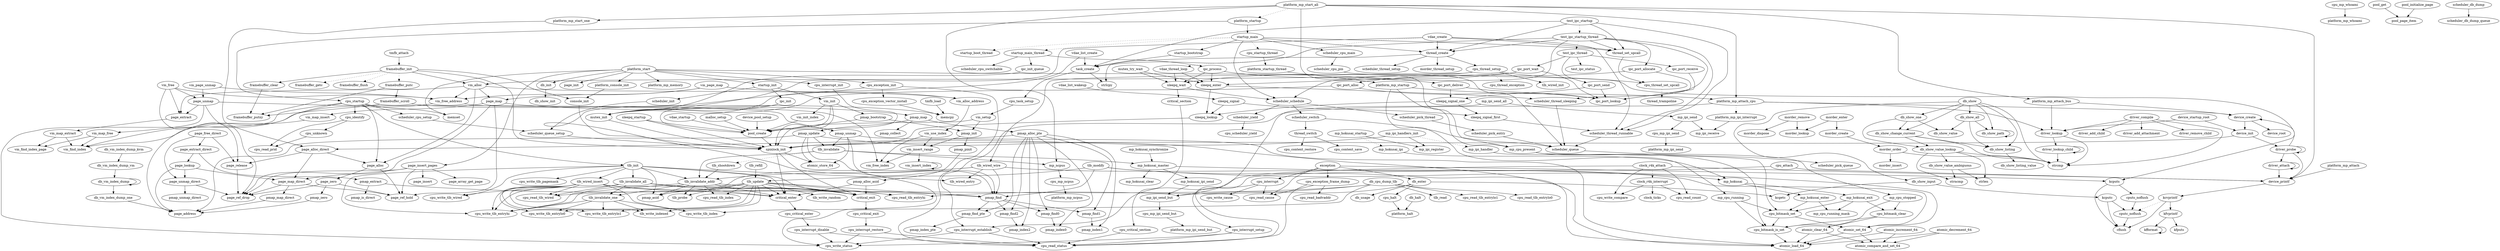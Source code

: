 digraph callgraph {
"pmap_zero" -> "page_address" [style=solid];
"kfformat" -> "kfformat" [style=solid];
"vm_init_index" -> "pool_create" [style=solid];
"db_show_one" -> "db_show_change_current" [style=solid];
"db_show_one" -> "db_show_value" [style=solid];
"db_show_one" -> "db_show_value_lookup" [style=solid];
"platform_console_init" -> "console_init" [style=solid];
"db_vm_index_dump_one" -> "page_address" [style=solid];
"page_insert_pages" -> "page_ref_drop" [style=solid];
"page_insert_pages" -> "page_ref_hold" [style=solid];
"page_insert_pages" -> "page_insert" [style=solid];
"page_insert_pages" -> "page_array_get_page" [style=solid];
"page_insert_pages" -> "page_map_direct" [style=solid];
"driver_lookup_child" -> "driver_lookup_child" [style=solid];
"driver_lookup_child" -> "strcmp" [style=solid];
"framebuffer_putc" -> "framebuffer_scroll" [style=solid];
"framebuffer_putc" -> "framebuffer_putxy" [style=solid];
"cpu_exception_init" -> "cpu_exception_vector_install" [style=solid];
"cpu_exception_init" -> "cpu_read_status" [style=solid];
"cpu_exception_init" -> "cpu_write_status" [style=solid];
"page_free_direct" -> "page_release" [style=solid];
"page_free_direct" -> "page_extract_direct" [style=solid];
"page_free_direct" -> "page_unmap_direct" [style=solid];
"cpu_mp_ipi_send" -> "platform_mp_ipi_send" [style=solid];
"kcputs" -> "cflush" [style=solid];
"kcputs" -> "cputs_noflush" [style=solid];
"page_map_direct" -> "page_ref_drop" [style=solid];
"page_map_direct" -> "page_ref_hold" [style=solid];
"page_map_direct" -> "pmap_map_direct" [style=solid];
"pool_create" -> "spinlock_init" [style=solid];
"vm_map_insert" -> "vm_find_index" [style=solid];
"platform_mp_startup" -> "mp_cpu_present" [style=solid];
"platform_mp_startup" -> "mp_cpu_running" [style=solid];
"platform_mp_startup" -> "platform_mp_attach_cpu" [style=solid];
"mp_hokusai_startup" -> "mp_hokusai_ipi" [style=dotted];
"mp_hokusai_startup" -> "mp_ipi_register" [style=solid];
"page_lookup" -> "page_address" [style=solid];
"page_lookup" -> "page_unmap_direct" [style=solid];
"page_lookup" -> "page_map_direct" [style=solid];
"page_extract" -> "vm_map_extract" [style=solid];
"scheduler_pick_entry" -> "scheduler_queue" [style=solid];
"pmap_map" -> "pmap_alloc_pte" [style=solid];
"pmap_map" -> "pmap_update" [style=solid];
"pmap_map" -> "pmap_collect" [style=solid];
"scheduler_cpu_setup" -> "scheduler_queue_setup" [style=solid];
"vm_setup" -> "spinlock_init" [style=solid];
"vm_setup" -> "pmap_init" [style=solid];
"cputc_noflush" -> "cflush" [style=solid];
"tmfb_load" -> "memcpy" [style=solid];
"pmap_alloc_asid" -> "critical_exit" [style=solid];
"pmap_alloc_asid" -> "critical_enter" [style=solid];
"mp_hokusai_ipi_send" -> "mp_ipi_send_but" [style=solid];
"morder_create" -> "morder_order" [style=solid];
"sleepq_signal_one" -> "sleepq_lookup" [style=solid];
"sleepq_signal_one" -> "sleepq_signal_first" [style=solid];
"tlb_init" -> "cpu_write_tlb_entryhi" [style=solid];
"tlb_init" -> "tlb_invalidate_all" [style=solid];
"tlb_init" -> "tlb_wired_entry" [style=solid];
"tlb_init" -> "pmap_asid" [style=solid];
"tlb_init" -> "cpu_write_tlb_wired" [style=solid];
"tlb_init" -> "tlb_wired_insert" [style=solid];
"tlb_init" -> "cpu_write_tlb_pagemask" [style=solid];
"tlb_init" -> "tlb_invalidate_addr" [style=solid];
"tlb_init" -> "critical_exit" [style=solid];
"tlb_init" -> "critical_enter" [style=solid];
"vm_page_map" -> "vm_free_address" [style=solid];
"vm_page_map" -> "vm_alloc_address" [style=solid];
"vm_page_map" -> "page_map" [style=solid];
"thread_switch" -> "cpu_context_restore" [style=solid];
"thread_switch" -> "cpu_context_save" [style=solid];
"critical_enter" -> "cpu_critical_enter" [style=solid];
"tlb_modify" -> "pmap_find" [style=solid];
"tlb_modify" -> "atomic_set_64" [style=solid];
"tlb_modify" -> "tlb_update" [style=solid];
"tlb_modify" -> "atomic_load_64" [style=solid];
"pmap_update" -> "pmap_find" [style=solid];
"pmap_update" -> "page_address" [style=solid];
"pmap_update" -> "atomic_load_64" [style=solid];
"pmap_update" -> "tlb_invalidate" [style=solid];
"pmap_update" -> "atomic_store_64" [style=solid];
"scheduler_switch" -> "scheduler_queue" [style=solid];
"scheduler_switch" -> "thread_switch" [style=solid];
"page_alloc_direct" -> "page_release" [style=solid];
"page_alloc_direct" -> "page_alloc" [style=solid];
"page_alloc_direct" -> "page_map_direct" [style=solid];
"mutex_init" -> "spinlock_init" [style=solid];
"vm_page_unmap" -> "vm_free_address" [style=solid];
"vm_page_unmap" -> "page_unmap" [style=solid];
"cpu_critical_section" -> "cpu_read_status" [style=solid];
"mp_cpu_present" -> "cpu_bitmask_set" [style=solid];
"mp_cpu_present" -> "cpu_bitmask_is_set" [style=solid];
"platform_start" -> "page_init" [style=solid];
"platform_start" -> "db_init" [style=solid];
"platform_start" -> "startup_init" [style=solid];
"platform_start" -> "cpu_interrupt_init" [style=solid];
"platform_start" -> "platform_console_init" [style=solid];
"platform_start" -> "memset" [style=solid];
"platform_start" -> "page_insert_pages" [style=solid];
"platform_start" -> "cpu_exception_init" [style=solid];
"platform_start" -> "kcputs" [style=solid];
"platform_start" -> "platform_mp_memory" [style=solid];
"tlb_shootdown" -> "tlb_invalidate_addr" [style=solid];
"vdae_create" -> "scheduler_thread_runnable" [style=solid];
"vdae_create" -> "thread_create" [style=solid];
"vdae_create" -> "thread_set_upcall" [style=solid];
"vdae_create" -> "mutex_init" [style=solid];
"vdae_create" -> "vdae_thread_loop" [style=dotted];
"platform_mp_start_all" -> "device_printf" [style=solid];
"platform_mp_start_all" -> "mp_ncpus" [style=solid];
"platform_mp_start_all" -> "platform_startup" [style=dotted];
"platform_mp_start_all" -> "platform_mp_start_one" [style=solid];
"platform_mp_start_all" -> "mp_cpu_present" [style=solid];
"platform_mp_start_all" -> "platform_mp_attach_cpu" [style=solid];
"platform_mp_start_all" -> "platform_mp_attach_bus" [style=solid];
"driver_compile" -> "driver_add_child" [style=solid];
"driver_compile" -> "driver_lookup" [style=solid];
"driver_compile" -> "driver_add_attachment" [style=solid];
"driver_compile" -> "strcmp" [style=solid];
"driver_compile" -> "driver_remove_child" [style=solid];
"cpu_interrupt_establish" -> "cpu_write_status" [style=solid];
"cpu_interrupt_establish" -> "cpu_read_status" [style=solid];
"vdae_list_wakeup" -> "sleepq_signal" [style=solid];
"kcputc" -> "cflush" [style=solid];
"kcputc" -> "cputc_noflush" [style=solid];
"morder_remove" -> "morder_dispose" [style=solid];
"morder_remove" -> "morder_lookup" [style=solid];
"device_printf" -> "kcvprintf" [style=solid];
"vm_insert_index" -> "vm_insert_index" [style=solid];
"mp_cpu_running" -> "cpu_bitmask_is_set" [style=solid];
"mp_cpu_running" -> "cpu_bitmask_set" [style=solid];
"framebuffer_scroll" -> "memcpy" [style=solid];
"framebuffer_scroll" -> "framebuffer_putxy" [style=solid];
"driver_lookup" -> "driver_lookup_child" [style=solid];
"driver_lookup" -> "strcmp" [style=solid];
"db_show_value_lookup" -> "strlen" [style=solid];
"db_show_value_lookup" -> "strcmp" [style=solid];
"db_show_value_lookup" -> "db_show_value_ambiguous" [style=solid];
"db_show_value_lookup" -> "strncmp" [style=solid];
"test_ipc_startup" -> "scheduler_thread_runnable" [style=solid];
"test_ipc_startup" -> "thread_create" [style=solid];
"test_ipc_startup" -> "thread_set_upcall" [style=solid];
"test_ipc_startup" -> "task_create" [style=solid];
"test_ipc_startup" -> "test_ipc_startup_thread" [style=dotted];
"platform_mp_attach_cpu" -> "platform_mp_ipi_interrupt" [style=dotted];
"platform_mp_attach_cpu" -> "cpu_interrupt_establish" [style=solid];
"platform_mp_attach_cpu" -> "device_create" [style=solid];
"platform_mp_attach_cpu" -> "driver_lookup" [style=solid];
"mp_ipi_handler" -> "mp_cpu_stopped" [style=solid];
"page_alloc" -> "page_zero" [style=solid];
"page_alloc" -> "page_ref_hold" [style=solid];
"device_create" -> "device_root" [style=solid];
"device_create" -> "device_init" [style=solid];
"morder_enter" -> "morder_create" [style=solid];
"morder_enter" -> "morder_lookup" [style=solid];
"atomic_decrement_64" -> "atomic_load_64" [style=solid];
"atomic_decrement_64" -> "atomic_compare_and_set_64" [style=solid];
"vm_free" -> "vm_free_address" [style=solid];
"vm_free" -> "page_release" [style=solid];
"vm_free" -> "page_unmap" [style=solid];
"vm_free" -> "page_extract" [style=solid];
"page_extract_direct" -> "pmap_extract" [style=solid];
"page_extract_direct" -> "page_lookup" [style=solid];
"cpu_critical_exit" -> "cpu_interrupt_restore" [style=solid];
"vdae_list_create" -> "task_create" [style=solid];
"vdae_list_create" -> "mutex_init" [style=solid];
"vdae_startup" -> "pool_create" [style=solid];
"critical_section" -> "cpu_critical_section" [style=solid];
"cpu_bitmask_set" -> "cpu_bitmask_is_set" [style=solid];
"cpu_bitmask_set" -> "atomic_set_64" [style=solid];
"pmap_init" -> "vm_insert_range" [style=solid];
"pmap_init" -> "pmap_pinit" [style=solid];
"scheduler_pick_thread" -> "scheduler_pick_entry" [style=solid];
"pmap_find2" -> "pmap_index2" [style=solid];
"cpu_bitmask_is_set" -> "atomic_load_64" [style=solid];
"tlb_wired_insert" -> "cpu_write_tlb_entryhi" [style=solid];
"tlb_wired_insert" -> "cpu_read_tlb_wired" [style=solid];
"tlb_wired_insert" -> "cpu_write_tlb_wired" [style=solid];
"tlb_wired_insert" -> "cpu_write_tlb_entrylo1" [style=solid];
"tlb_wired_insert" -> "tlb_write_indexed" [style=solid];
"tlb_wired_insert" -> "critical_enter" [style=solid];
"tlb_wired_insert" -> "critical_exit" [style=solid];
"tlb_wired_insert" -> "cpu_write_tlb_index" [style=solid];
"tlb_wired_insert" -> "cpu_write_tlb_entrylo0" [style=solid];
"db_show_change_current" -> "db_show_value_lookup" [style=solid];
"db_show_change_current" -> "db_show_listing" [style=solid];
"db_show_change_current" -> "strcmp" [style=solid];
"mp_ipi_handlers_init" -> "mp_ipi_handler" [style=dotted];
"mp_ipi_handlers_init" -> "spinlock_init" [style=solid];
"mp_ipi_handlers_init" -> "mp_ipi_register" [style=solid];
"morder_order" -> "strcmp" [style=solid];
"morder_order" -> "morder_insert" [style=solid];
"scheduler_queue" -> "scheduler_pick_queue" [style=solid];
"ipc_init" -> "mutex_init" [style=solid];
"ipc_init" -> "pool_create" [style=solid];
"tlb_invalidate_addr" -> "cpu_write_tlb_entryhi" [style=solid];
"tlb_invalidate_addr" -> "tlb_probe" [style=solid];
"tlb_invalidate_addr" -> "critical_exit" [style=solid];
"tlb_invalidate_addr" -> "cpu_read_tlb_index" [style=solid];
"tlb_invalidate_addr" -> "critical_enter" [style=solid];
"tlb_invalidate_addr" -> "tlb_invalidate_one" [style=solid];
"tlb_invalidate_addr" -> "pmap_asid" [style=solid];
"pmap_pinit" -> "pmap_alloc_asid" [style=solid];
"scheduler_queue_setup" -> "spinlock_init" [style=solid];
"vm_alloc" -> "vm_free_address" [style=solid];
"vm_alloc" -> "page_alloc" [style=solid];
"vm_alloc" -> "page_extract" [style=solid];
"vm_alloc" -> "vm_alloc_address" [style=solid];
"vm_alloc" -> "page_map" [style=solid];
"cpu_interrupt" -> "cpu_read_status" [style=solid];
"cpu_interrupt" -> "cpu_read_cause" [style=solid];
"cpu_interrupt" -> "cpu_write_cause" [style=solid];
"mp_ncpus" -> "cpu_mp_ncpus" [style=solid];
"atomic_increment_64" -> "atomic_load_64" [style=solid];
"atomic_increment_64" -> "atomic_compare_and_set_64" [style=solid];
"tlb_invalidate_one" -> "cpu_write_tlb_entryhi" [style=solid];
"tlb_invalidate_one" -> "cpu_write_tlb_entrylo1" [style=solid];
"tlb_invalidate_one" -> "tlb_write_indexed" [style=solid];
"tlb_invalidate_one" -> "cpu_write_tlb_index" [style=solid];
"tlb_invalidate_one" -> "cpu_write_tlb_entrylo0" [style=solid];
"mp_hokusai_exit" -> "cpu_bitmask_set" [style=solid];
"mp_hokusai_exit" -> "cpu_bitmask_clear" [style=solid];
"mp_hokusai_exit" -> "mp_cpu_running_mask" [style=solid];
"db_cpu_dump_tlb" -> "tlb_read" [style=solid];
"db_cpu_dump_tlb" -> "cpu_read_tlb_entrylo1" [style=solid];
"db_cpu_dump_tlb" -> "cpu_read_tlb_wired" [style=solid];
"db_cpu_dump_tlb" -> "cpu_read_tlb_entryhi" [style=solid];
"db_cpu_dump_tlb" -> "cpu_read_tlb_entrylo0" [style=solid];
"db_cpu_dump_tlb" -> "cpu_write_tlb_index" [style=solid];
"cpu_interrupt_disable" -> "cpu_write_status" [style=solid];
"cpu_interrupt_disable" -> "cpu_read_status" [style=solid];
"sleepq_startup" -> "spinlock_init" [style=solid];
"sleepq_startup" -> "pool_create" [style=solid];
"scheduler_cpu_main" -> "scheduler_cpu_pin" [style=solid];
"tlb_refill" -> "tlb_update" [style=solid];
"db_vm_index_dump_vm" -> "db_vm_index_dump" [style=solid];
"cpu_interrupt_init" -> "pool_create" [style=solid];
"vm_alloc_address" -> "vm_use_index" [style=solid];
"cpu_critical_enter" -> "cpu_interrupt_disable" [style=solid];
"ipc_port_send" -> "sleepq_signal_one" [style=solid];
"ipc_port_send" -> "ipc_port_lookup" [style=solid];
"kcvprintf" -> "cflush" [style=solid];
"kcvprintf" -> "cputc_noflush" [style=dotted];
"kcvprintf" -> "kfvprintf" [style=solid];
"cpu_thread_setup" -> "cpu_thread_set_upcall" [style=solid];
"cpu_thread_setup" -> "cpu_thread_exception" [style=dotted];
"cpu_thread_setup" -> "vm_alloc" [style=solid];
"cpu_thread_setup" -> "tlb_wired_init" [style=solid];
"cpu_thread_setup" -> "tlb_wired_wire" [style=solid];
"mp_ipi_send_but" -> "cpu_mp_ipi_send_but" [style=solid];
"mp_cpu_stopped" -> "cpu_bitmask_is_set" [style=solid];
"mp_cpu_stopped" -> "cpu_bitmask_clear" [style=solid];
"cpu_attach" -> "device_printf" [style=solid];
"cpu_attach" -> "cpu_interrupt_setup" [style=solid];
"db_show_input" -> "kcgetc" [style=solid];
"db_show_input" -> "kcputc" [style=solid];
"malloc_setup" -> "pool_create" [style=solid];
"page_map" -> "pmap_map" [style=solid];
"page_map" -> "vm_map_insert" [style=solid];
"page_map" -> "page_ref_drop" [style=solid];
"page_map" -> "page_ref_hold" [style=solid];
"ipc_port_alloc" -> "mutex_init" [style=solid];
"ipc_port_alloc" -> "ipc_port_lookup" [style=solid];
"framebuffer_clear" -> "framebuffer_putxy" [style=solid];
"db_show" -> "db_show_change_current" [style=solid];
"db_show" -> "db_show_path" [style=solid];
"db_show" -> "db_show_all" [style=solid];
"db_show" -> "db_show_one" [style=solid];
"db_show" -> "strcmp" [style=solid];
"db_show" -> "db_show_input" [style=solid];
"db_show" -> "db_show_listing" [style=solid];
"cpu_startup" -> "page_alloc" [style=solid];
"cpu_startup" -> "cpu_identify" [style=solid];
"cpu_startup" -> "page_address" [style=solid];
"cpu_startup" -> "tlb_init" [style=solid];
"cpu_startup" -> "scheduler_cpu_setup" [style=solid];
"cpu_startup" -> "memset" [style=solid];
"cpu_startup" -> "cpu_write_status" [style=solid];
"kfvprintf" -> "kfformat" [style=solid];
"kfvprintf" -> "kfputs" [style=solid];
"sleepq_enter" -> "scheduler_thread_sleeping" [style=solid];
"sleepq_enter" -> "sleepq_lookup" [style=solid];
"platform_startup_thread" -> "platform_mp_startup" [style=solid];
"mp_hokusai_synchronize" -> "mp_hokusai_master" [style=solid];
"cpu_mp_ipi_send_but" -> "platform_mp_ipi_send_but" [style=solid];
"scheduler_thread_sleeping" -> "scheduler_queue" [style=solid];
"startup_main_thread" -> "ipc_init_queue" [style=solid];
"startup_main_thread" -> "scheduler_cpu_switchable" [style=solid];
"startup_main_thread" -> "ipc_process" [style=solid];
"db_vm_index_dump_kvm" -> "db_vm_index_dump_vm" [style=solid];
"sleepq_signal_first" -> "scheduler_thread_runnable" [style=solid];
"task_create" -> "cpu_task_setup" [style=solid];
"task_create" -> "strlcpy" [style=solid];
"pmap_bootstrap" -> "pmap_init" [style=solid];
"pmap_bootstrap" -> "pool_create" [style=solid];
"db_init" -> "db_show_init" [style=solid];
"cpu_halt" -> "platform_halt" [style=solid];
"tlb_invalidate" -> "mp_hokusai_master" [style=solid];
"tlb_invalidate" -> "tlb_shootdown" [style=dotted];
"tlb_invalidate" -> "tlb_invalidate_addr" [style=solid];
"tlb_invalidate" -> "mp_ncpus" [style=solid];
"ipc_init_queue" -> "mutex_init" [style=solid];
"vm_use_index" -> "vm_free_index" [style=solid];
"vm_use_index" -> "vm_insert_range" [style=solid];
"cpu_task_setup" -> "vm_setup" [style=solid];
"cpu_interrupt_setup" -> "cpu_write_status" [style=solid];
"cpu_interrupt_setup" -> "cpu_read_status" [style=solid];
"mp_ipi_send_all" -> "mp_ipi_send_but" [style=solid];
"mp_ipi_send_all" -> "mp_ipi_send" [style=solid];
"cpu_startup_thread" -> "platform_startup_thread" [style=solid];
"pmap_find1" -> "pmap_index1" [style=solid];
"cpu_mp_ncpus" -> "platform_mp_ncpus" [style=solid];
"db_show_value_ambiguous" -> "strlen" [style=solid];
"db_show_value_ambiguous" -> "strncmp" [style=solid];
"cpu_mp_whoami" -> "platform_mp_whoami" [style=solid];
"pmap_alloc_pte" -> "pmap_index1" [style=solid];
"pmap_alloc_pte" -> "page_alloc_direct" [style=solid];
"pmap_alloc_pte" -> "pmap_find_pte" [style=solid];
"pmap_alloc_pte" -> "pmap_find0" [style=solid];
"pmap_alloc_pte" -> "pmap_find2" [style=solid];
"pmap_alloc_pte" -> "pmap_index2" [style=solid];
"pmap_alloc_pte" -> "pmap_find1" [style=solid];
"pmap_alloc_pte" -> "pmap_index0" [style=solid];
"mp_hokusai_master" -> "mp_hokusai" [style=solid];
"mp_hokusai_master" -> "mp_hokusai_ipi_send" [style=solid];
"mp_hokusai_master" -> "mp_hokusai_clear" [style=solid];
"page_unmap_direct" -> "page_ref_drop" [style=solid];
"page_unmap_direct" -> "pmap_unmap_direct" [style=solid];
"device_startup_root" -> "device_init" [style=solid];
"device_startup_root" -> "driver_lookup" [style=solid];
"framebuffer_init" -> "framebuffer_getc" [style=dotted];
"framebuffer_init" -> "console_init" [style=solid];
"framebuffer_init" -> "vm_alloc" [style=solid];
"framebuffer_init" -> "framebuffer_clear" [style=solid];
"framebuffer_init" -> "framebuffer_putc" [style=dotted];
"framebuffer_init" -> "spinlock_init" [style=solid];
"framebuffer_init" -> "framebuffer_flush" [style=dotted];
"cpu_exception_vector_install" -> "memcpy" [style=solid];
"pool_get" -> "pool_page_item" [style=solid];
"vdae_thread_loop" -> "sleepq_wait" [style=solid];
"vdae_thread_loop" -> "sleepq_enter" [style=solid];
"platform_mp_ipi_interrupt" -> "mp_ipi_receive" [style=solid];
"startup_init" -> "ipc_init" [style=solid];
"startup_init" -> "scheduler_init" [style=solid];
"startup_init" -> "vm_init" [style=solid];
"startup_main" -> "startup_boot_thread" [style=dotted];
"startup_main" -> "thread_create" [style=solid];
"startup_main" -> "thread_set_upcall" [style=solid];
"startup_main" -> "scheduler_cpu_main" [style=solid];
"startup_main" -> "cpu_startup_thread" [style=dotted];
"startup_main" -> "startup_bootstrap" [style=solid];
"startup_main" -> "startup_main_thread" [style=dotted];
"startup_main" -> "scheduler_schedule" [style=solid];
"platform_mp_attach_bus" -> "driver_lookup" [style=solid];
"platform_mp_attach_bus" -> "device_create" [style=solid];
"atomic_clear_64" -> "atomic_load_64" [style=solid];
"atomic_clear_64" -> "atomic_compare_and_set_64" [style=solid];
"vm_free_address" -> "vm_free_index" [style=solid];
"vm_free_address" -> "vm_find_index" [style=solid];
"mp_hokusai" -> "mp_hokusai_exit" [style=solid];
"mp_hokusai" -> "mp_hokusai_enter" [style=solid];
"thread_create" -> "cpu_thread_setup" [style=solid];
"thread_create" -> "scheduler_thread_setup" [style=solid];
"thread_create" -> "strlcpy" [style=solid];
"thread_create" -> "morder_thread_setup" [style=solid];
"vm_map_extract" -> "vm_find_index_page" [style=solid];
"vm_map_extract" -> "vm_find_index" [style=solid];
"cpu_exception_frame_dump" -> "cpu_read_badvaddr" [style=solid];
"cpu_exception_frame_dump" -> "cpu_read_status" [style=solid];
"cpu_exception_frame_dump" -> "cpu_read_cause" [style=solid];
"platform_mp_attach" -> "device_printf" [style=solid];
"mp_hokusai_enter" -> "cpu_bitmask_set" [style=solid];
"mp_hokusai_enter" -> "mp_cpu_running_mask" [style=solid];
"tlb_wired_wire" -> "pmap_find" [style=solid];
"tlb_wired_wire" -> "atomic_set_64" [style=solid];
"tlb_wired_wire" -> "tlb_wired_entry" [style=solid];
"tlb_wired_wire" -> "pmap_asid" [style=solid];
"tlb_wired_wire" -> "tlb_invalidate_addr" [style=solid];
"sleepq_signal" -> "sleepq_lookup" [style=solid];
"sleepq_signal" -> "sleepq_signal_first" [style=solid];
"pmap_unmap" -> "pmap_find" [style=solid];
"pmap_unmap" -> "tlb_invalidate" [style=solid];
"pmap_unmap" -> "atomic_load_64" [style=solid];
"pmap_unmap" -> "atomic_store_64" [style=solid];
"tmfb_attach" -> "framebuffer_init" [style=solid];
"test_ipc_thread" -> "test_ipc_status" [style=solid];
"test_ipc_thread" -> "ipc_port_receive" [style=solid];
"test_ipc_thread" -> "ipc_port_send" [style=solid];
"test_ipc_thread" -> "ipc_port_wait" [style=solid];
"startup_bootstrap" -> "task_create" [style=solid];
"scheduler_db_dump" -> "scheduler_db_dump_queue" [style=solid];
"db_enter" -> "kcgetc" [style=solid];
"db_enter" -> "mp_ipi_send_but" [style=solid];
"db_enter" -> "cpu_halt" [style=solid];
"db_enter" -> "db_usage" [style=solid];
"pmap_find" -> "pmap_find1" [style=solid];
"pmap_find" -> "pmap_find_pte" [style=solid];
"pmap_find" -> "pmap_find0" [style=solid];
"pmap_find" -> "pmap_find2" [style=solid];
"page_zero" -> "pmap_zero" [style=solid];
"page_zero" -> "page_ref_drop" [style=solid];
"page_zero" -> "page_ref_hold" [style=solid];
"console_init" -> "spinlock_init" [style=solid];
"pmap_find_pte" -> "pmap_index_pte" [style=solid];
"pmap_find0" -> "pmap_index0" [style=solid];
"mutex_try_wait" -> "sleepq_wait" [style=solid];
"mutex_try_wait" -> "sleepq_enter" [style=solid];
"sleepq_wait" -> "critical_section" [style=solid];
"sleepq_wait" -> "scheduler_schedule" [style=solid];
"scheduler_cpu_pin" -> "scheduler_queue" [style=solid];
"scheduler_schedule" -> "scheduler_switch" [style=solid];
"scheduler_schedule" -> "scheduler_pick_thread" [style=solid];
"scheduler_schedule" -> "scheduler_yield" [style=solid];
"test_ipc_startup_thread" -> "task_create" [style=solid];
"test_ipc_startup_thread" -> "ipc_port_allocate" [style=solid];
"test_ipc_startup_thread" -> "scheduler_schedule" [style=solid];
"test_ipc_startup_thread" -> "scheduler_thread_runnable" [style=solid];
"test_ipc_startup_thread" -> "thread_create" [style=solid];
"test_ipc_startup_thread" -> "thread_set_upcall" [style=solid];
"test_ipc_startup_thread" -> "test_ipc_thread" [style=dotted];
"test_ipc_startup_thread" -> "scheduler_thread_sleeping" [style=solid];
"cpu_identify" -> "cpu_unknown" [style=solid];
"cpu_identify" -> "cpu_read_prid" [style=solid];
"page_unmap" -> "pmap_unmap" [style=solid];
"page_unmap" -> "page_ref_drop" [style=solid];
"page_unmap" -> "vm_map_free" [style=solid];
"page_unmap" -> "page_extract" [style=solid];
"device_pool_setup" -> "pool_create" [style=solid];
"vm_insert_range" -> "vm_insert_index" [style=solid];
"vm_insert_range" -> "vm_free_index" [style=solid];
"tlb_invalidate_all" -> "cpu_write_tlb_entryhi" [style=solid];
"tlb_invalidate_all" -> "cpu_read_tlb_entryhi" [style=solid];
"tlb_invalidate_all" -> "critical_exit" [style=solid];
"tlb_invalidate_all" -> "critical_enter" [style=solid];
"tlb_invalidate_all" -> "tlb_invalidate_one" [style=solid];
"tlb_invalidate_all" -> "cpu_read_tlb_wired" [style=solid];
"driver_attach" -> "device_printf" [style=solid];
"driver_attach" -> "driver_attach" [style=solid];
"db_show_path" -> "db_show_path" [style=solid];
"db_show_all" -> "db_show_value" [style=solid];
"db_show_all" -> "db_show_path" [style=solid];
"db_show_all" -> "db_show_listing" [style=solid];
"platform_startup" -> "startup_main" [style=solid];
"platform_startup" -> "cpu_startup" [style=solid];
"db_halt" -> "platform_halt" [style=solid];
"pool_initialize_page" -> "pool_page_item" [style=solid];
"db_vm_index_dump" -> "db_vm_index_dump_one" [style=solid];
"db_vm_index_dump" -> "db_vm_index_dump" [style=solid];
"scheduler_yield" -> "cpu_scheduler_yield" [style=solid];
"scheduler_thread_runnable" -> "scheduler_queue" [style=solid];
"pmap_extract" -> "pmap_find" [style=solid];
"pmap_extract" -> "pmap_is_direct" [style=solid];
"cpu_bitmask_clear" -> "atomic_clear_64" [style=solid];
"cpu_bitmask_clear" -> "cpu_bitmask_is_set" [style=solid];
"mp_hokusai_ipi" -> "mp_hokusai" [style=solid];
"ipc_port_receive" -> "ipc_port_lookup" [style=solid];
"scheduler_init" -> "scheduler_queue_setup" [style=solid];
"ipc_port_wait" -> "sleepq_wait" [style=solid];
"ipc_port_wait" -> "sleepq_enter" [style=solid];
"ipc_port_wait" -> "ipc_port_lookup" [style=solid];
"page_release" -> "page_ref_drop" [style=solid];
"platform_mp_start_one" -> "page_alloc_direct" [style=solid];
"vm_init" -> "pmap_bootstrap" [style=solid];
"vm_init" -> "vm_init_index" [style=solid];
"vm_init" -> "spinlock_init" [style=solid];
"vm_init" -> "pool_create" [style=solid];
"clock_r4k_interrupt" -> "cpu_write_compare" [style=solid];
"clock_r4k_interrupt" -> "clock_ticks" [style=solid];
"clock_r4k_interrupt" -> "cpu_read_count" [style=solid];
"vm_map_free" -> "vm_find_index_page" [style=solid];
"vm_map_free" -> "vm_find_index" [style=solid];
"ipc_port_deliver" -> "sleepq_signal_one" [style=solid];
"ipc_port_deliver" -> "ipc_port_lookup" [style=solid];
"cpu_interrupt_restore" -> "cpu_write_status" [style=solid];
"cpu_interrupt_restore" -> "cpu_read_status" [style=solid];
"device_init" -> "spinlock_init" [style=solid];
"device_init" -> "driver_probe" [style=solid];
"sleepq_lookup" -> "spinlock_init" [style=solid];
"mp_ipi_send" -> "mp_ipi_receive" [style=solid];
"mp_ipi_send" -> "cpu_mp_ipi_send" [style=solid];
"driver_probe" -> "device_printf" [style=solid];
"driver_probe" -> "driver_probe" [style=solid];
"driver_probe" -> "driver_attach" [style=solid];
"driver_probe" -> "device_create" [style=solid];
"tlb_update" -> "cpu_write_tlb_entryhi" [style=solid];
"tlb_update" -> "pmap_find" [style=solid];
"tlb_update" -> "tlb_write_random" [style=solid];
"tlb_update" -> "cpu_read_tlb_index" [style=solid];
"tlb_update" -> "pmap_asid" [style=solid];
"tlb_update" -> "cpu_write_tlb_entrylo1" [style=solid];
"tlb_update" -> "tlb_probe" [style=solid];
"tlb_update" -> "tlb_write_indexed" [style=solid];
"tlb_update" -> "cpu_read_tlb_entryhi" [style=solid];
"tlb_update" -> "critical_exit" [style=solid];
"tlb_update" -> "critical_enter" [style=solid];
"tlb_update" -> "cpu_write_tlb_entrylo0" [style=solid];
"cputs_noflush" -> "cputc_noflush" [style=solid];
"ipc_port_allocate" -> "ipc_port_alloc" [style=solid];
"ipc_port_allocate" -> "ipc_port_lookup" [style=solid];
"cpu_unknown" -> "cpu_read_prid" [style=solid];
"pmap_map_direct" -> "page_address" [style=solid];
"atomic_set_64" -> "atomic_load_64" [style=solid];
"atomic_set_64" -> "atomic_compare_and_set_64" [style=solid];
"thread_set_upcall" -> "cpu_thread_set_upcall" [style=solid];
"ipc_process" -> "ipc_port_deliver" [style=solid];
"ipc_process" -> "sleepq_wait" [style=solid];
"ipc_process" -> "sleepq_enter" [style=solid];
"spinlock_init" -> "critical_exit" [style=solid];
"spinlock_init" -> "critical_enter" [style=solid];
"spinlock_init" -> "atomic_store_64" [style=solid];
"cpu_thread_set_upcall" -> "thread_trampoline" [style=dotted];
"exception" -> "cpu_exception_frame_dump" [style=solid];
"exception" -> "db_enter" [style=solid];
"exception" -> "cpu_interrupt" [style=solid];
"exception" -> "kcputs" [style=solid];
"exception" -> "cpu_read_cause" [style=solid];
"critical_exit" -> "cpu_critical_exit" [style=solid];
"clock_r4k_attach" -> "device_printf" [style=solid];
"clock_r4k_attach" -> "cpu_write_compare" [style=solid];
"clock_r4k_attach" -> "cpu_interrupt_establish" [style=solid];
"clock_r4k_attach" -> "cpu_read_count" [style=solid];
"clock_r4k_attach" -> "clock_r4k_interrupt" [style=dotted];
"db_show_listing" -> "db_show_listing_value" [style=solid];

}
